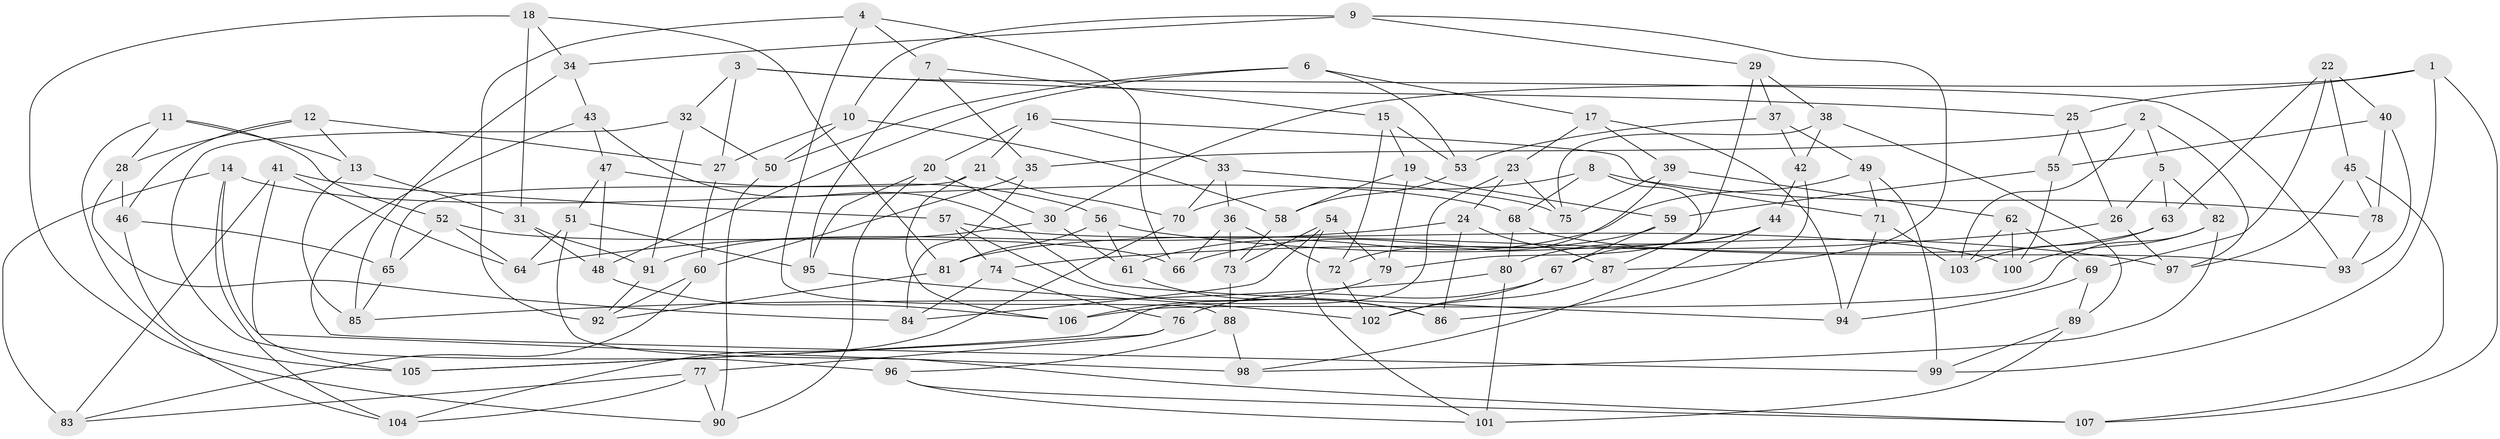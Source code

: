 // coarse degree distribution, {4: 0.7538461538461538, 11: 0.046153846153846156, 9: 0.07692307692307693, 10: 0.03076923076923077, 3: 0.07692307692307693, 7: 0.015384615384615385}
// Generated by graph-tools (version 1.1) at 2025/53/03/04/25 22:53:41]
// undirected, 107 vertices, 214 edges
graph export_dot {
  node [color=gray90,style=filled];
  1;
  2;
  3;
  4;
  5;
  6;
  7;
  8;
  9;
  10;
  11;
  12;
  13;
  14;
  15;
  16;
  17;
  18;
  19;
  20;
  21;
  22;
  23;
  24;
  25;
  26;
  27;
  28;
  29;
  30;
  31;
  32;
  33;
  34;
  35;
  36;
  37;
  38;
  39;
  40;
  41;
  42;
  43;
  44;
  45;
  46;
  47;
  48;
  49;
  50;
  51;
  52;
  53;
  54;
  55;
  56;
  57;
  58;
  59;
  60;
  61;
  62;
  63;
  64;
  65;
  66;
  67;
  68;
  69;
  70;
  71;
  72;
  73;
  74;
  75;
  76;
  77;
  78;
  79;
  80;
  81;
  82;
  83;
  84;
  85;
  86;
  87;
  88;
  89;
  90;
  91;
  92;
  93;
  94;
  95;
  96;
  97;
  98;
  99;
  100;
  101;
  102;
  103;
  104;
  105;
  106;
  107;
  1 -- 25;
  1 -- 107;
  1 -- 99;
  1 -- 30;
  2 -- 5;
  2 -- 97;
  2 -- 103;
  2 -- 35;
  3 -- 93;
  3 -- 32;
  3 -- 25;
  3 -- 27;
  4 -- 7;
  4 -- 92;
  4 -- 88;
  4 -- 66;
  5 -- 63;
  5 -- 26;
  5 -- 82;
  6 -- 53;
  6 -- 48;
  6 -- 17;
  6 -- 50;
  7 -- 95;
  7 -- 15;
  7 -- 35;
  8 -- 87;
  8 -- 78;
  8 -- 70;
  8 -- 68;
  9 -- 87;
  9 -- 34;
  9 -- 29;
  9 -- 10;
  10 -- 27;
  10 -- 58;
  10 -- 50;
  11 -- 52;
  11 -- 104;
  11 -- 13;
  11 -- 28;
  12 -- 27;
  12 -- 46;
  12 -- 13;
  12 -- 28;
  13 -- 31;
  13 -- 85;
  14 -- 68;
  14 -- 98;
  14 -- 83;
  14 -- 104;
  15 -- 19;
  15 -- 72;
  15 -- 53;
  16 -- 20;
  16 -- 33;
  16 -- 71;
  16 -- 21;
  17 -- 23;
  17 -- 39;
  17 -- 94;
  18 -- 90;
  18 -- 31;
  18 -- 81;
  18 -- 34;
  19 -- 58;
  19 -- 59;
  19 -- 79;
  20 -- 90;
  20 -- 95;
  20 -- 30;
  21 -- 65;
  21 -- 106;
  21 -- 70;
  22 -- 63;
  22 -- 69;
  22 -- 40;
  22 -- 45;
  23 -- 24;
  23 -- 105;
  23 -- 75;
  24 -- 87;
  24 -- 86;
  24 -- 64;
  25 -- 55;
  25 -- 26;
  26 -- 74;
  26 -- 97;
  27 -- 60;
  28 -- 84;
  28 -- 46;
  29 -- 38;
  29 -- 79;
  29 -- 37;
  30 -- 91;
  30 -- 61;
  31 -- 48;
  31 -- 91;
  32 -- 96;
  32 -- 50;
  32 -- 91;
  33 -- 75;
  33 -- 70;
  33 -- 36;
  34 -- 85;
  34 -- 43;
  35 -- 60;
  35 -- 84;
  36 -- 72;
  36 -- 73;
  36 -- 66;
  37 -- 42;
  37 -- 49;
  37 -- 53;
  38 -- 42;
  38 -- 89;
  38 -- 75;
  39 -- 75;
  39 -- 62;
  39 -- 72;
  40 -- 55;
  40 -- 93;
  40 -- 78;
  41 -- 83;
  41 -- 57;
  41 -- 105;
  41 -- 64;
  42 -- 44;
  42 -- 86;
  43 -- 94;
  43 -- 47;
  43 -- 99;
  44 -- 80;
  44 -- 98;
  44 -- 67;
  45 -- 78;
  45 -- 97;
  45 -- 107;
  46 -- 105;
  46 -- 65;
  47 -- 56;
  47 -- 51;
  47 -- 48;
  48 -- 106;
  49 -- 61;
  49 -- 99;
  49 -- 71;
  50 -- 90;
  51 -- 95;
  51 -- 64;
  51 -- 107;
  52 -- 64;
  52 -- 65;
  52 -- 66;
  53 -- 58;
  54 -- 79;
  54 -- 73;
  54 -- 101;
  54 -- 84;
  55 -- 59;
  55 -- 100;
  56 -- 97;
  56 -- 61;
  56 -- 81;
  57 -- 86;
  57 -- 100;
  57 -- 74;
  58 -- 73;
  59 -- 67;
  59 -- 66;
  60 -- 83;
  60 -- 92;
  61 -- 86;
  62 -- 69;
  62 -- 103;
  62 -- 100;
  63 -- 81;
  63 -- 103;
  65 -- 85;
  67 -- 76;
  67 -- 102;
  68 -- 80;
  68 -- 93;
  69 -- 89;
  69 -- 94;
  70 -- 104;
  71 -- 103;
  71 -- 94;
  72 -- 102;
  73 -- 88;
  74 -- 84;
  74 -- 76;
  76 -- 77;
  76 -- 105;
  77 -- 90;
  77 -- 83;
  77 -- 104;
  78 -- 93;
  79 -- 106;
  80 -- 101;
  80 -- 85;
  81 -- 92;
  82 -- 106;
  82 -- 98;
  82 -- 100;
  87 -- 102;
  88 -- 98;
  88 -- 96;
  89 -- 99;
  89 -- 101;
  91 -- 92;
  95 -- 102;
  96 -- 107;
  96 -- 101;
}
